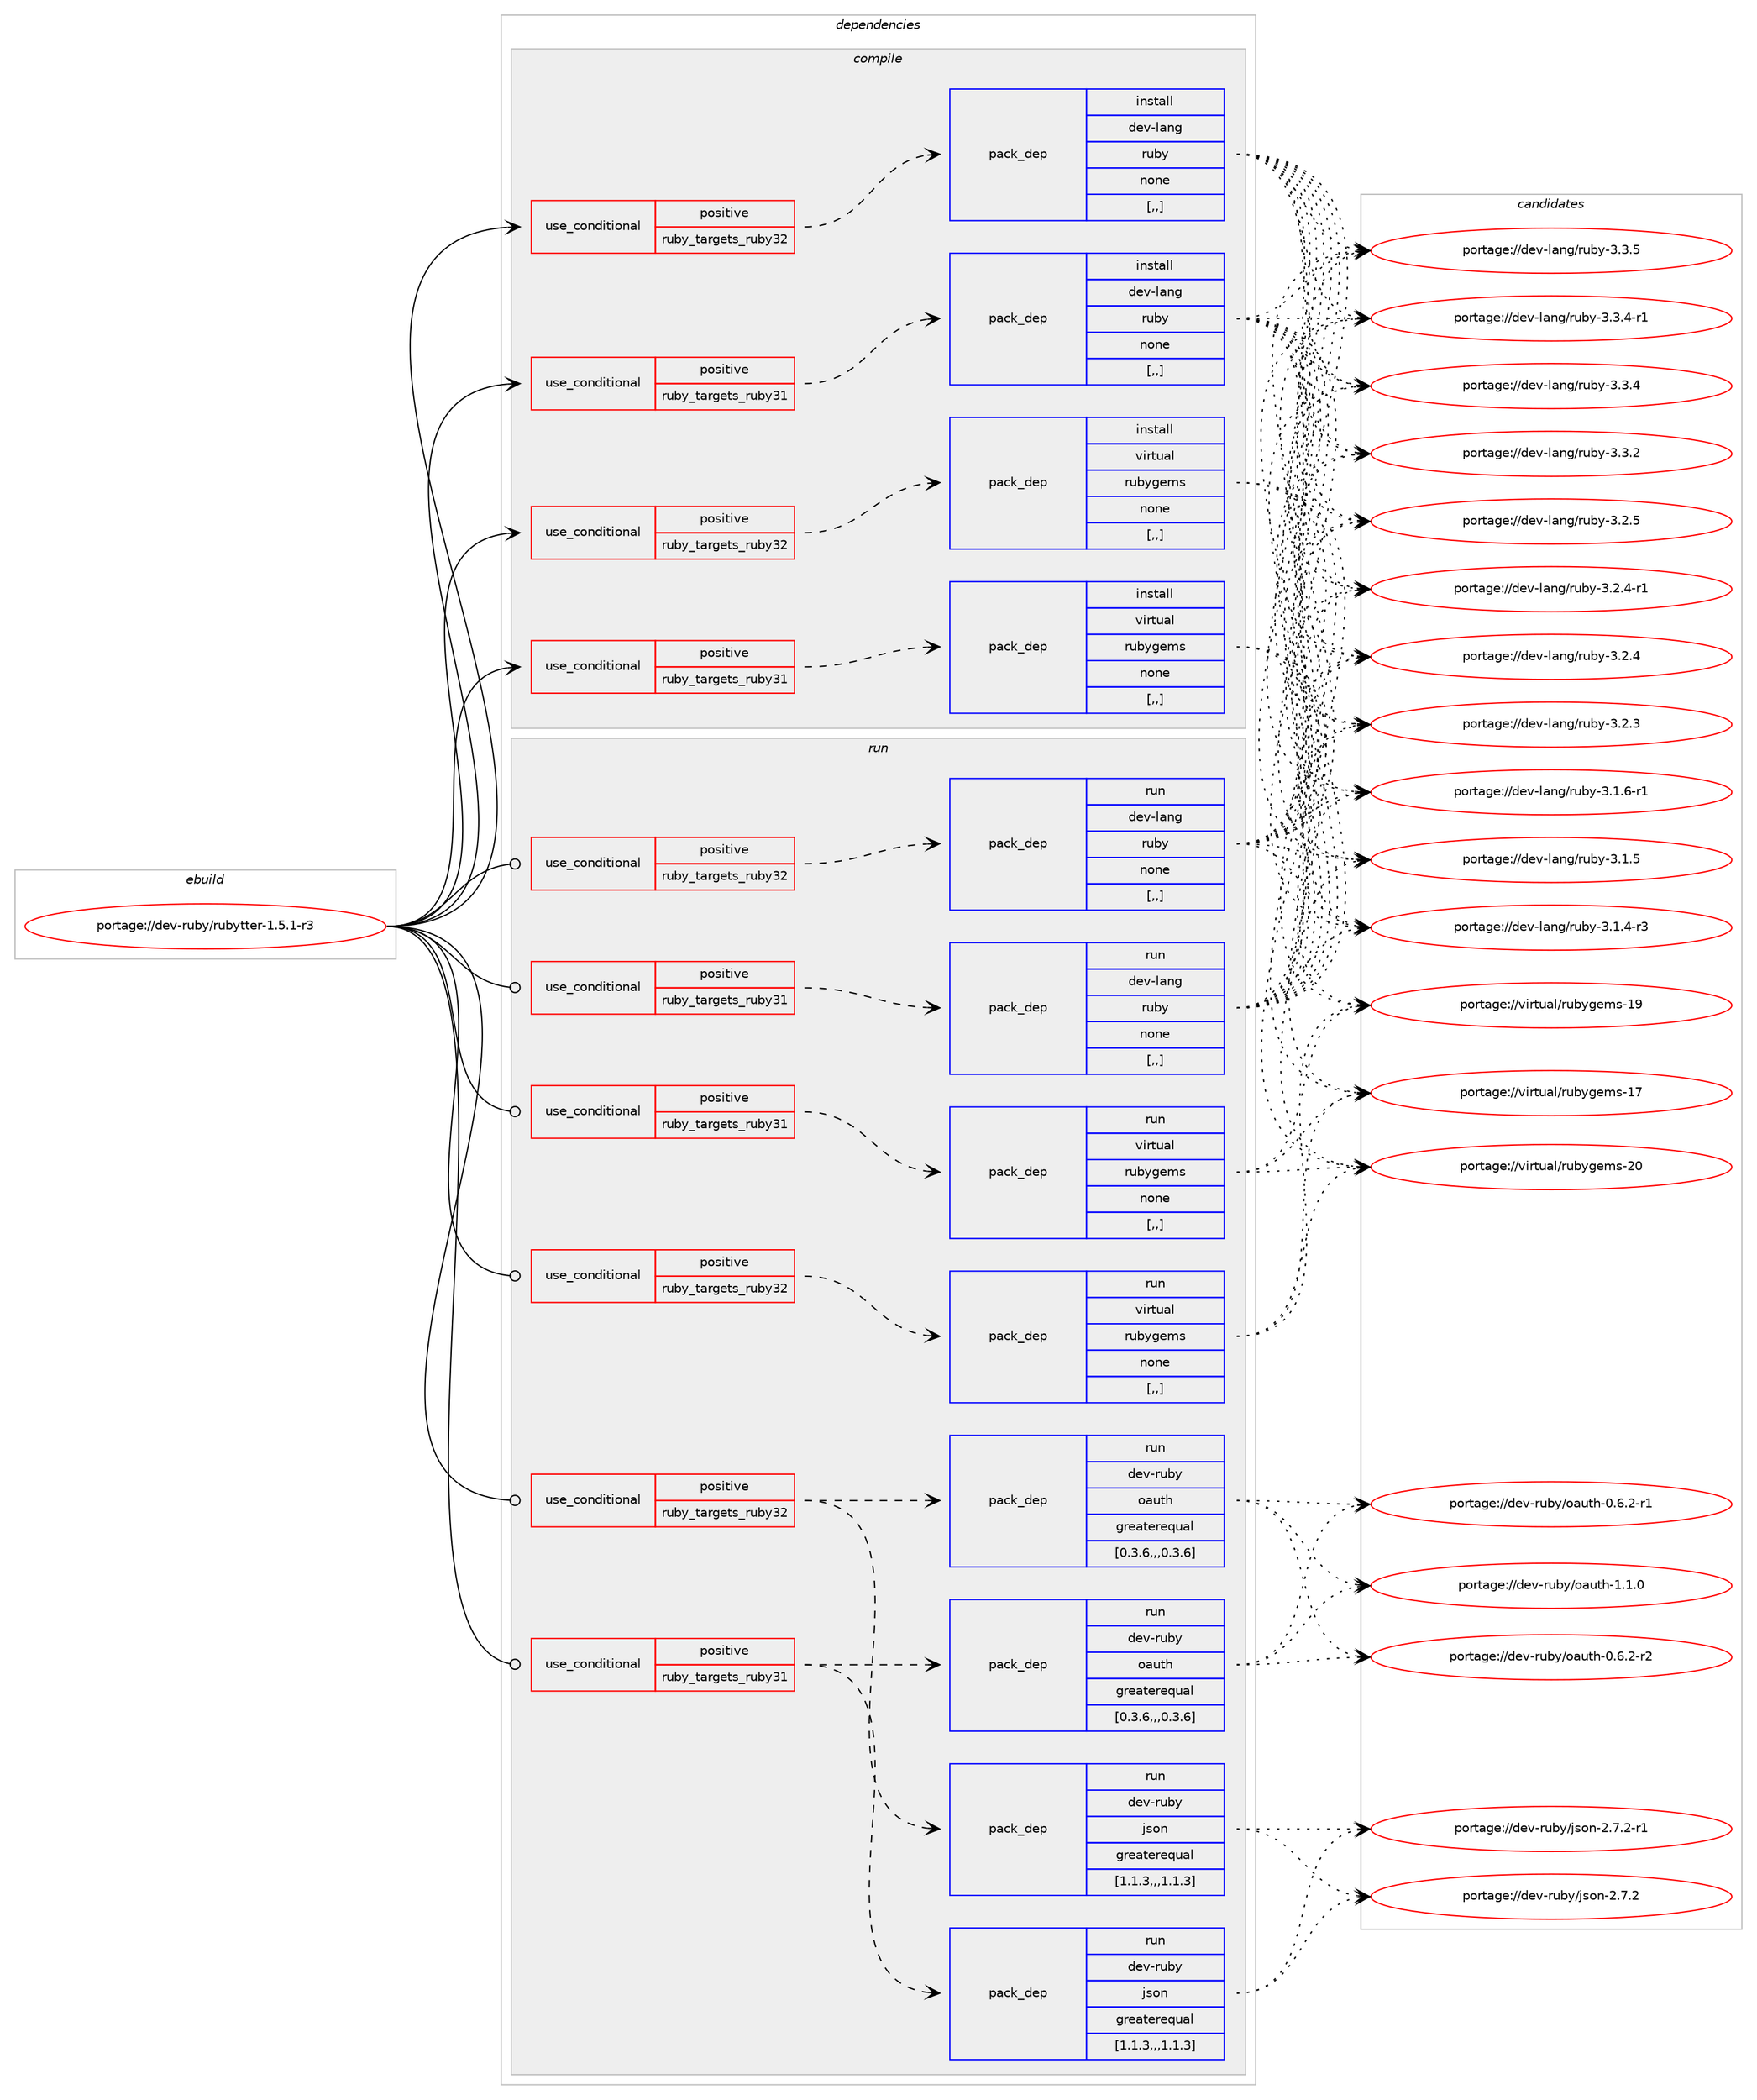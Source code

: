 digraph prolog {

# *************
# Graph options
# *************

newrank=true;
concentrate=true;
compound=true;
graph [rankdir=LR,fontname=Helvetica,fontsize=10,ranksep=1.5];#, ranksep=2.5, nodesep=0.2];
edge  [arrowhead=vee];
node  [fontname=Helvetica,fontsize=10];

# **********
# The ebuild
# **********

subgraph cluster_leftcol {
color=gray;
label=<<i>ebuild</i>>;
id [label="portage://dev-ruby/rubytter-1.5.1-r3", color=red, width=4, href="../dev-ruby/rubytter-1.5.1-r3.svg"];
}

# ****************
# The dependencies
# ****************

subgraph cluster_midcol {
color=gray;
label=<<i>dependencies</i>>;
subgraph cluster_compile {
fillcolor="#eeeeee";
style=filled;
label=<<i>compile</i>>;
subgraph cond187233 {
dependency698527 [label=<<TABLE BORDER="0" CELLBORDER="1" CELLSPACING="0" CELLPADDING="4"><TR><TD ROWSPAN="3" CELLPADDING="10">use_conditional</TD></TR><TR><TD>positive</TD></TR><TR><TD>ruby_targets_ruby31</TD></TR></TABLE>>, shape=none, color=red];
subgraph pack506316 {
dependency698528 [label=<<TABLE BORDER="0" CELLBORDER="1" CELLSPACING="0" CELLPADDING="4" WIDTH="220"><TR><TD ROWSPAN="6" CELLPADDING="30">pack_dep</TD></TR><TR><TD WIDTH="110">install</TD></TR><TR><TD>dev-lang</TD></TR><TR><TD>ruby</TD></TR><TR><TD>none</TD></TR><TR><TD>[,,]</TD></TR></TABLE>>, shape=none, color=blue];
}
dependency698527:e -> dependency698528:w [weight=20,style="dashed",arrowhead="vee"];
}
id:e -> dependency698527:w [weight=20,style="solid",arrowhead="vee"];
subgraph cond187234 {
dependency698529 [label=<<TABLE BORDER="0" CELLBORDER="1" CELLSPACING="0" CELLPADDING="4"><TR><TD ROWSPAN="3" CELLPADDING="10">use_conditional</TD></TR><TR><TD>positive</TD></TR><TR><TD>ruby_targets_ruby31</TD></TR></TABLE>>, shape=none, color=red];
subgraph pack506317 {
dependency698530 [label=<<TABLE BORDER="0" CELLBORDER="1" CELLSPACING="0" CELLPADDING="4" WIDTH="220"><TR><TD ROWSPAN="6" CELLPADDING="30">pack_dep</TD></TR><TR><TD WIDTH="110">install</TD></TR><TR><TD>virtual</TD></TR><TR><TD>rubygems</TD></TR><TR><TD>none</TD></TR><TR><TD>[,,]</TD></TR></TABLE>>, shape=none, color=blue];
}
dependency698529:e -> dependency698530:w [weight=20,style="dashed",arrowhead="vee"];
}
id:e -> dependency698529:w [weight=20,style="solid",arrowhead="vee"];
subgraph cond187235 {
dependency698531 [label=<<TABLE BORDER="0" CELLBORDER="1" CELLSPACING="0" CELLPADDING="4"><TR><TD ROWSPAN="3" CELLPADDING="10">use_conditional</TD></TR><TR><TD>positive</TD></TR><TR><TD>ruby_targets_ruby32</TD></TR></TABLE>>, shape=none, color=red];
subgraph pack506318 {
dependency698532 [label=<<TABLE BORDER="0" CELLBORDER="1" CELLSPACING="0" CELLPADDING="4" WIDTH="220"><TR><TD ROWSPAN="6" CELLPADDING="30">pack_dep</TD></TR><TR><TD WIDTH="110">install</TD></TR><TR><TD>dev-lang</TD></TR><TR><TD>ruby</TD></TR><TR><TD>none</TD></TR><TR><TD>[,,]</TD></TR></TABLE>>, shape=none, color=blue];
}
dependency698531:e -> dependency698532:w [weight=20,style="dashed",arrowhead="vee"];
}
id:e -> dependency698531:w [weight=20,style="solid",arrowhead="vee"];
subgraph cond187236 {
dependency698533 [label=<<TABLE BORDER="0" CELLBORDER="1" CELLSPACING="0" CELLPADDING="4"><TR><TD ROWSPAN="3" CELLPADDING="10">use_conditional</TD></TR><TR><TD>positive</TD></TR><TR><TD>ruby_targets_ruby32</TD></TR></TABLE>>, shape=none, color=red];
subgraph pack506319 {
dependency698534 [label=<<TABLE BORDER="0" CELLBORDER="1" CELLSPACING="0" CELLPADDING="4" WIDTH="220"><TR><TD ROWSPAN="6" CELLPADDING="30">pack_dep</TD></TR><TR><TD WIDTH="110">install</TD></TR><TR><TD>virtual</TD></TR><TR><TD>rubygems</TD></TR><TR><TD>none</TD></TR><TR><TD>[,,]</TD></TR></TABLE>>, shape=none, color=blue];
}
dependency698533:e -> dependency698534:w [weight=20,style="dashed",arrowhead="vee"];
}
id:e -> dependency698533:w [weight=20,style="solid",arrowhead="vee"];
}
subgraph cluster_compileandrun {
fillcolor="#eeeeee";
style=filled;
label=<<i>compile and run</i>>;
}
subgraph cluster_run {
fillcolor="#eeeeee";
style=filled;
label=<<i>run</i>>;
subgraph cond187237 {
dependency698535 [label=<<TABLE BORDER="0" CELLBORDER="1" CELLSPACING="0" CELLPADDING="4"><TR><TD ROWSPAN="3" CELLPADDING="10">use_conditional</TD></TR><TR><TD>positive</TD></TR><TR><TD>ruby_targets_ruby31</TD></TR></TABLE>>, shape=none, color=red];
subgraph pack506320 {
dependency698536 [label=<<TABLE BORDER="0" CELLBORDER="1" CELLSPACING="0" CELLPADDING="4" WIDTH="220"><TR><TD ROWSPAN="6" CELLPADDING="30">pack_dep</TD></TR><TR><TD WIDTH="110">run</TD></TR><TR><TD>dev-lang</TD></TR><TR><TD>ruby</TD></TR><TR><TD>none</TD></TR><TR><TD>[,,]</TD></TR></TABLE>>, shape=none, color=blue];
}
dependency698535:e -> dependency698536:w [weight=20,style="dashed",arrowhead="vee"];
}
id:e -> dependency698535:w [weight=20,style="solid",arrowhead="odot"];
subgraph cond187238 {
dependency698537 [label=<<TABLE BORDER="0" CELLBORDER="1" CELLSPACING="0" CELLPADDING="4"><TR><TD ROWSPAN="3" CELLPADDING="10">use_conditional</TD></TR><TR><TD>positive</TD></TR><TR><TD>ruby_targets_ruby31</TD></TR></TABLE>>, shape=none, color=red];
subgraph pack506321 {
dependency698538 [label=<<TABLE BORDER="0" CELLBORDER="1" CELLSPACING="0" CELLPADDING="4" WIDTH="220"><TR><TD ROWSPAN="6" CELLPADDING="30">pack_dep</TD></TR><TR><TD WIDTH="110">run</TD></TR><TR><TD>dev-ruby</TD></TR><TR><TD>json</TD></TR><TR><TD>greaterequal</TD></TR><TR><TD>[1.1.3,,,1.1.3]</TD></TR></TABLE>>, shape=none, color=blue];
}
dependency698537:e -> dependency698538:w [weight=20,style="dashed",arrowhead="vee"];
subgraph pack506322 {
dependency698539 [label=<<TABLE BORDER="0" CELLBORDER="1" CELLSPACING="0" CELLPADDING="4" WIDTH="220"><TR><TD ROWSPAN="6" CELLPADDING="30">pack_dep</TD></TR><TR><TD WIDTH="110">run</TD></TR><TR><TD>dev-ruby</TD></TR><TR><TD>oauth</TD></TR><TR><TD>greaterequal</TD></TR><TR><TD>[0.3.6,,,0.3.6]</TD></TR></TABLE>>, shape=none, color=blue];
}
dependency698537:e -> dependency698539:w [weight=20,style="dashed",arrowhead="vee"];
}
id:e -> dependency698537:w [weight=20,style="solid",arrowhead="odot"];
subgraph cond187239 {
dependency698540 [label=<<TABLE BORDER="0" CELLBORDER="1" CELLSPACING="0" CELLPADDING="4"><TR><TD ROWSPAN="3" CELLPADDING="10">use_conditional</TD></TR><TR><TD>positive</TD></TR><TR><TD>ruby_targets_ruby31</TD></TR></TABLE>>, shape=none, color=red];
subgraph pack506323 {
dependency698541 [label=<<TABLE BORDER="0" CELLBORDER="1" CELLSPACING="0" CELLPADDING="4" WIDTH="220"><TR><TD ROWSPAN="6" CELLPADDING="30">pack_dep</TD></TR><TR><TD WIDTH="110">run</TD></TR><TR><TD>virtual</TD></TR><TR><TD>rubygems</TD></TR><TR><TD>none</TD></TR><TR><TD>[,,]</TD></TR></TABLE>>, shape=none, color=blue];
}
dependency698540:e -> dependency698541:w [weight=20,style="dashed",arrowhead="vee"];
}
id:e -> dependency698540:w [weight=20,style="solid",arrowhead="odot"];
subgraph cond187240 {
dependency698542 [label=<<TABLE BORDER="0" CELLBORDER="1" CELLSPACING="0" CELLPADDING="4"><TR><TD ROWSPAN="3" CELLPADDING="10">use_conditional</TD></TR><TR><TD>positive</TD></TR><TR><TD>ruby_targets_ruby32</TD></TR></TABLE>>, shape=none, color=red];
subgraph pack506324 {
dependency698543 [label=<<TABLE BORDER="0" CELLBORDER="1" CELLSPACING="0" CELLPADDING="4" WIDTH="220"><TR><TD ROWSPAN="6" CELLPADDING="30">pack_dep</TD></TR><TR><TD WIDTH="110">run</TD></TR><TR><TD>dev-lang</TD></TR><TR><TD>ruby</TD></TR><TR><TD>none</TD></TR><TR><TD>[,,]</TD></TR></TABLE>>, shape=none, color=blue];
}
dependency698542:e -> dependency698543:w [weight=20,style="dashed",arrowhead="vee"];
}
id:e -> dependency698542:w [weight=20,style="solid",arrowhead="odot"];
subgraph cond187241 {
dependency698544 [label=<<TABLE BORDER="0" CELLBORDER="1" CELLSPACING="0" CELLPADDING="4"><TR><TD ROWSPAN="3" CELLPADDING="10">use_conditional</TD></TR><TR><TD>positive</TD></TR><TR><TD>ruby_targets_ruby32</TD></TR></TABLE>>, shape=none, color=red];
subgraph pack506325 {
dependency698545 [label=<<TABLE BORDER="0" CELLBORDER="1" CELLSPACING="0" CELLPADDING="4" WIDTH="220"><TR><TD ROWSPAN="6" CELLPADDING="30">pack_dep</TD></TR><TR><TD WIDTH="110">run</TD></TR><TR><TD>dev-ruby</TD></TR><TR><TD>json</TD></TR><TR><TD>greaterequal</TD></TR><TR><TD>[1.1.3,,,1.1.3]</TD></TR></TABLE>>, shape=none, color=blue];
}
dependency698544:e -> dependency698545:w [weight=20,style="dashed",arrowhead="vee"];
subgraph pack506326 {
dependency698546 [label=<<TABLE BORDER="0" CELLBORDER="1" CELLSPACING="0" CELLPADDING="4" WIDTH="220"><TR><TD ROWSPAN="6" CELLPADDING="30">pack_dep</TD></TR><TR><TD WIDTH="110">run</TD></TR><TR><TD>dev-ruby</TD></TR><TR><TD>oauth</TD></TR><TR><TD>greaterequal</TD></TR><TR><TD>[0.3.6,,,0.3.6]</TD></TR></TABLE>>, shape=none, color=blue];
}
dependency698544:e -> dependency698546:w [weight=20,style="dashed",arrowhead="vee"];
}
id:e -> dependency698544:w [weight=20,style="solid",arrowhead="odot"];
subgraph cond187242 {
dependency698547 [label=<<TABLE BORDER="0" CELLBORDER="1" CELLSPACING="0" CELLPADDING="4"><TR><TD ROWSPAN="3" CELLPADDING="10">use_conditional</TD></TR><TR><TD>positive</TD></TR><TR><TD>ruby_targets_ruby32</TD></TR></TABLE>>, shape=none, color=red];
subgraph pack506327 {
dependency698548 [label=<<TABLE BORDER="0" CELLBORDER="1" CELLSPACING="0" CELLPADDING="4" WIDTH="220"><TR><TD ROWSPAN="6" CELLPADDING="30">pack_dep</TD></TR><TR><TD WIDTH="110">run</TD></TR><TR><TD>virtual</TD></TR><TR><TD>rubygems</TD></TR><TR><TD>none</TD></TR><TR><TD>[,,]</TD></TR></TABLE>>, shape=none, color=blue];
}
dependency698547:e -> dependency698548:w [weight=20,style="dashed",arrowhead="vee"];
}
id:e -> dependency698547:w [weight=20,style="solid",arrowhead="odot"];
}
}

# **************
# The candidates
# **************

subgraph cluster_choices {
rank=same;
color=gray;
label=<<i>candidates</i>>;

subgraph choice506316 {
color=black;
nodesep=1;
choice10010111845108971101034711411798121455146514653 [label="portage://dev-lang/ruby-3.3.5", color=red, width=4,href="../dev-lang/ruby-3.3.5.svg"];
choice100101118451089711010347114117981214551465146524511449 [label="portage://dev-lang/ruby-3.3.4-r1", color=red, width=4,href="../dev-lang/ruby-3.3.4-r1.svg"];
choice10010111845108971101034711411798121455146514652 [label="portage://dev-lang/ruby-3.3.4", color=red, width=4,href="../dev-lang/ruby-3.3.4.svg"];
choice10010111845108971101034711411798121455146514650 [label="portage://dev-lang/ruby-3.3.2", color=red, width=4,href="../dev-lang/ruby-3.3.2.svg"];
choice10010111845108971101034711411798121455146504653 [label="portage://dev-lang/ruby-3.2.5", color=red, width=4,href="../dev-lang/ruby-3.2.5.svg"];
choice100101118451089711010347114117981214551465046524511449 [label="portage://dev-lang/ruby-3.2.4-r1", color=red, width=4,href="../dev-lang/ruby-3.2.4-r1.svg"];
choice10010111845108971101034711411798121455146504652 [label="portage://dev-lang/ruby-3.2.4", color=red, width=4,href="../dev-lang/ruby-3.2.4.svg"];
choice10010111845108971101034711411798121455146504651 [label="portage://dev-lang/ruby-3.2.3", color=red, width=4,href="../dev-lang/ruby-3.2.3.svg"];
choice100101118451089711010347114117981214551464946544511449 [label="portage://dev-lang/ruby-3.1.6-r1", color=red, width=4,href="../dev-lang/ruby-3.1.6-r1.svg"];
choice10010111845108971101034711411798121455146494653 [label="portage://dev-lang/ruby-3.1.5", color=red, width=4,href="../dev-lang/ruby-3.1.5.svg"];
choice100101118451089711010347114117981214551464946524511451 [label="portage://dev-lang/ruby-3.1.4-r3", color=red, width=4,href="../dev-lang/ruby-3.1.4-r3.svg"];
dependency698528:e -> choice10010111845108971101034711411798121455146514653:w [style=dotted,weight="100"];
dependency698528:e -> choice100101118451089711010347114117981214551465146524511449:w [style=dotted,weight="100"];
dependency698528:e -> choice10010111845108971101034711411798121455146514652:w [style=dotted,weight="100"];
dependency698528:e -> choice10010111845108971101034711411798121455146514650:w [style=dotted,weight="100"];
dependency698528:e -> choice10010111845108971101034711411798121455146504653:w [style=dotted,weight="100"];
dependency698528:e -> choice100101118451089711010347114117981214551465046524511449:w [style=dotted,weight="100"];
dependency698528:e -> choice10010111845108971101034711411798121455146504652:w [style=dotted,weight="100"];
dependency698528:e -> choice10010111845108971101034711411798121455146504651:w [style=dotted,weight="100"];
dependency698528:e -> choice100101118451089711010347114117981214551464946544511449:w [style=dotted,weight="100"];
dependency698528:e -> choice10010111845108971101034711411798121455146494653:w [style=dotted,weight="100"];
dependency698528:e -> choice100101118451089711010347114117981214551464946524511451:w [style=dotted,weight="100"];
}
subgraph choice506317 {
color=black;
nodesep=1;
choice118105114116117971084711411798121103101109115455048 [label="portage://virtual/rubygems-20", color=red, width=4,href="../virtual/rubygems-20.svg"];
choice118105114116117971084711411798121103101109115454957 [label="portage://virtual/rubygems-19", color=red, width=4,href="../virtual/rubygems-19.svg"];
choice118105114116117971084711411798121103101109115454955 [label="portage://virtual/rubygems-17", color=red, width=4,href="../virtual/rubygems-17.svg"];
dependency698530:e -> choice118105114116117971084711411798121103101109115455048:w [style=dotted,weight="100"];
dependency698530:e -> choice118105114116117971084711411798121103101109115454957:w [style=dotted,weight="100"];
dependency698530:e -> choice118105114116117971084711411798121103101109115454955:w [style=dotted,weight="100"];
}
subgraph choice506318 {
color=black;
nodesep=1;
choice10010111845108971101034711411798121455146514653 [label="portage://dev-lang/ruby-3.3.5", color=red, width=4,href="../dev-lang/ruby-3.3.5.svg"];
choice100101118451089711010347114117981214551465146524511449 [label="portage://dev-lang/ruby-3.3.4-r1", color=red, width=4,href="../dev-lang/ruby-3.3.4-r1.svg"];
choice10010111845108971101034711411798121455146514652 [label="portage://dev-lang/ruby-3.3.4", color=red, width=4,href="../dev-lang/ruby-3.3.4.svg"];
choice10010111845108971101034711411798121455146514650 [label="portage://dev-lang/ruby-3.3.2", color=red, width=4,href="../dev-lang/ruby-3.3.2.svg"];
choice10010111845108971101034711411798121455146504653 [label="portage://dev-lang/ruby-3.2.5", color=red, width=4,href="../dev-lang/ruby-3.2.5.svg"];
choice100101118451089711010347114117981214551465046524511449 [label="portage://dev-lang/ruby-3.2.4-r1", color=red, width=4,href="../dev-lang/ruby-3.2.4-r1.svg"];
choice10010111845108971101034711411798121455146504652 [label="portage://dev-lang/ruby-3.2.4", color=red, width=4,href="../dev-lang/ruby-3.2.4.svg"];
choice10010111845108971101034711411798121455146504651 [label="portage://dev-lang/ruby-3.2.3", color=red, width=4,href="../dev-lang/ruby-3.2.3.svg"];
choice100101118451089711010347114117981214551464946544511449 [label="portage://dev-lang/ruby-3.1.6-r1", color=red, width=4,href="../dev-lang/ruby-3.1.6-r1.svg"];
choice10010111845108971101034711411798121455146494653 [label="portage://dev-lang/ruby-3.1.5", color=red, width=4,href="../dev-lang/ruby-3.1.5.svg"];
choice100101118451089711010347114117981214551464946524511451 [label="portage://dev-lang/ruby-3.1.4-r3", color=red, width=4,href="../dev-lang/ruby-3.1.4-r3.svg"];
dependency698532:e -> choice10010111845108971101034711411798121455146514653:w [style=dotted,weight="100"];
dependency698532:e -> choice100101118451089711010347114117981214551465146524511449:w [style=dotted,weight="100"];
dependency698532:e -> choice10010111845108971101034711411798121455146514652:w [style=dotted,weight="100"];
dependency698532:e -> choice10010111845108971101034711411798121455146514650:w [style=dotted,weight="100"];
dependency698532:e -> choice10010111845108971101034711411798121455146504653:w [style=dotted,weight="100"];
dependency698532:e -> choice100101118451089711010347114117981214551465046524511449:w [style=dotted,weight="100"];
dependency698532:e -> choice10010111845108971101034711411798121455146504652:w [style=dotted,weight="100"];
dependency698532:e -> choice10010111845108971101034711411798121455146504651:w [style=dotted,weight="100"];
dependency698532:e -> choice100101118451089711010347114117981214551464946544511449:w [style=dotted,weight="100"];
dependency698532:e -> choice10010111845108971101034711411798121455146494653:w [style=dotted,weight="100"];
dependency698532:e -> choice100101118451089711010347114117981214551464946524511451:w [style=dotted,weight="100"];
}
subgraph choice506319 {
color=black;
nodesep=1;
choice118105114116117971084711411798121103101109115455048 [label="portage://virtual/rubygems-20", color=red, width=4,href="../virtual/rubygems-20.svg"];
choice118105114116117971084711411798121103101109115454957 [label="portage://virtual/rubygems-19", color=red, width=4,href="../virtual/rubygems-19.svg"];
choice118105114116117971084711411798121103101109115454955 [label="portage://virtual/rubygems-17", color=red, width=4,href="../virtual/rubygems-17.svg"];
dependency698534:e -> choice118105114116117971084711411798121103101109115455048:w [style=dotted,weight="100"];
dependency698534:e -> choice118105114116117971084711411798121103101109115454957:w [style=dotted,weight="100"];
dependency698534:e -> choice118105114116117971084711411798121103101109115454955:w [style=dotted,weight="100"];
}
subgraph choice506320 {
color=black;
nodesep=1;
choice10010111845108971101034711411798121455146514653 [label="portage://dev-lang/ruby-3.3.5", color=red, width=4,href="../dev-lang/ruby-3.3.5.svg"];
choice100101118451089711010347114117981214551465146524511449 [label="portage://dev-lang/ruby-3.3.4-r1", color=red, width=4,href="../dev-lang/ruby-3.3.4-r1.svg"];
choice10010111845108971101034711411798121455146514652 [label="portage://dev-lang/ruby-3.3.4", color=red, width=4,href="../dev-lang/ruby-3.3.4.svg"];
choice10010111845108971101034711411798121455146514650 [label="portage://dev-lang/ruby-3.3.2", color=red, width=4,href="../dev-lang/ruby-3.3.2.svg"];
choice10010111845108971101034711411798121455146504653 [label="portage://dev-lang/ruby-3.2.5", color=red, width=4,href="../dev-lang/ruby-3.2.5.svg"];
choice100101118451089711010347114117981214551465046524511449 [label="portage://dev-lang/ruby-3.2.4-r1", color=red, width=4,href="../dev-lang/ruby-3.2.4-r1.svg"];
choice10010111845108971101034711411798121455146504652 [label="portage://dev-lang/ruby-3.2.4", color=red, width=4,href="../dev-lang/ruby-3.2.4.svg"];
choice10010111845108971101034711411798121455146504651 [label="portage://dev-lang/ruby-3.2.3", color=red, width=4,href="../dev-lang/ruby-3.2.3.svg"];
choice100101118451089711010347114117981214551464946544511449 [label="portage://dev-lang/ruby-3.1.6-r1", color=red, width=4,href="../dev-lang/ruby-3.1.6-r1.svg"];
choice10010111845108971101034711411798121455146494653 [label="portage://dev-lang/ruby-3.1.5", color=red, width=4,href="../dev-lang/ruby-3.1.5.svg"];
choice100101118451089711010347114117981214551464946524511451 [label="portage://dev-lang/ruby-3.1.4-r3", color=red, width=4,href="../dev-lang/ruby-3.1.4-r3.svg"];
dependency698536:e -> choice10010111845108971101034711411798121455146514653:w [style=dotted,weight="100"];
dependency698536:e -> choice100101118451089711010347114117981214551465146524511449:w [style=dotted,weight="100"];
dependency698536:e -> choice10010111845108971101034711411798121455146514652:w [style=dotted,weight="100"];
dependency698536:e -> choice10010111845108971101034711411798121455146514650:w [style=dotted,weight="100"];
dependency698536:e -> choice10010111845108971101034711411798121455146504653:w [style=dotted,weight="100"];
dependency698536:e -> choice100101118451089711010347114117981214551465046524511449:w [style=dotted,weight="100"];
dependency698536:e -> choice10010111845108971101034711411798121455146504652:w [style=dotted,weight="100"];
dependency698536:e -> choice10010111845108971101034711411798121455146504651:w [style=dotted,weight="100"];
dependency698536:e -> choice100101118451089711010347114117981214551464946544511449:w [style=dotted,weight="100"];
dependency698536:e -> choice10010111845108971101034711411798121455146494653:w [style=dotted,weight="100"];
dependency698536:e -> choice100101118451089711010347114117981214551464946524511451:w [style=dotted,weight="100"];
}
subgraph choice506321 {
color=black;
nodesep=1;
choice1001011184511411798121471061151111104550465546504511449 [label="portage://dev-ruby/json-2.7.2-r1", color=red, width=4,href="../dev-ruby/json-2.7.2-r1.svg"];
choice100101118451141179812147106115111110455046554650 [label="portage://dev-ruby/json-2.7.2", color=red, width=4,href="../dev-ruby/json-2.7.2.svg"];
dependency698538:e -> choice1001011184511411798121471061151111104550465546504511449:w [style=dotted,weight="100"];
dependency698538:e -> choice100101118451141179812147106115111110455046554650:w [style=dotted,weight="100"];
}
subgraph choice506322 {
color=black;
nodesep=1;
choice10010111845114117981214711197117116104454946494648 [label="portage://dev-ruby/oauth-1.1.0", color=red, width=4,href="../dev-ruby/oauth-1.1.0.svg"];
choice100101118451141179812147111971171161044548465446504511450 [label="portage://dev-ruby/oauth-0.6.2-r2", color=red, width=4,href="../dev-ruby/oauth-0.6.2-r2.svg"];
choice100101118451141179812147111971171161044548465446504511449 [label="portage://dev-ruby/oauth-0.6.2-r1", color=red, width=4,href="../dev-ruby/oauth-0.6.2-r1.svg"];
dependency698539:e -> choice10010111845114117981214711197117116104454946494648:w [style=dotted,weight="100"];
dependency698539:e -> choice100101118451141179812147111971171161044548465446504511450:w [style=dotted,weight="100"];
dependency698539:e -> choice100101118451141179812147111971171161044548465446504511449:w [style=dotted,weight="100"];
}
subgraph choice506323 {
color=black;
nodesep=1;
choice118105114116117971084711411798121103101109115455048 [label="portage://virtual/rubygems-20", color=red, width=4,href="../virtual/rubygems-20.svg"];
choice118105114116117971084711411798121103101109115454957 [label="portage://virtual/rubygems-19", color=red, width=4,href="../virtual/rubygems-19.svg"];
choice118105114116117971084711411798121103101109115454955 [label="portage://virtual/rubygems-17", color=red, width=4,href="../virtual/rubygems-17.svg"];
dependency698541:e -> choice118105114116117971084711411798121103101109115455048:w [style=dotted,weight="100"];
dependency698541:e -> choice118105114116117971084711411798121103101109115454957:w [style=dotted,weight="100"];
dependency698541:e -> choice118105114116117971084711411798121103101109115454955:w [style=dotted,weight="100"];
}
subgraph choice506324 {
color=black;
nodesep=1;
choice10010111845108971101034711411798121455146514653 [label="portage://dev-lang/ruby-3.3.5", color=red, width=4,href="../dev-lang/ruby-3.3.5.svg"];
choice100101118451089711010347114117981214551465146524511449 [label="portage://dev-lang/ruby-3.3.4-r1", color=red, width=4,href="../dev-lang/ruby-3.3.4-r1.svg"];
choice10010111845108971101034711411798121455146514652 [label="portage://dev-lang/ruby-3.3.4", color=red, width=4,href="../dev-lang/ruby-3.3.4.svg"];
choice10010111845108971101034711411798121455146514650 [label="portage://dev-lang/ruby-3.3.2", color=red, width=4,href="../dev-lang/ruby-3.3.2.svg"];
choice10010111845108971101034711411798121455146504653 [label="portage://dev-lang/ruby-3.2.5", color=red, width=4,href="../dev-lang/ruby-3.2.5.svg"];
choice100101118451089711010347114117981214551465046524511449 [label="portage://dev-lang/ruby-3.2.4-r1", color=red, width=4,href="../dev-lang/ruby-3.2.4-r1.svg"];
choice10010111845108971101034711411798121455146504652 [label="portage://dev-lang/ruby-3.2.4", color=red, width=4,href="../dev-lang/ruby-3.2.4.svg"];
choice10010111845108971101034711411798121455146504651 [label="portage://dev-lang/ruby-3.2.3", color=red, width=4,href="../dev-lang/ruby-3.2.3.svg"];
choice100101118451089711010347114117981214551464946544511449 [label="portage://dev-lang/ruby-3.1.6-r1", color=red, width=4,href="../dev-lang/ruby-3.1.6-r1.svg"];
choice10010111845108971101034711411798121455146494653 [label="portage://dev-lang/ruby-3.1.5", color=red, width=4,href="../dev-lang/ruby-3.1.5.svg"];
choice100101118451089711010347114117981214551464946524511451 [label="portage://dev-lang/ruby-3.1.4-r3", color=red, width=4,href="../dev-lang/ruby-3.1.4-r3.svg"];
dependency698543:e -> choice10010111845108971101034711411798121455146514653:w [style=dotted,weight="100"];
dependency698543:e -> choice100101118451089711010347114117981214551465146524511449:w [style=dotted,weight="100"];
dependency698543:e -> choice10010111845108971101034711411798121455146514652:w [style=dotted,weight="100"];
dependency698543:e -> choice10010111845108971101034711411798121455146514650:w [style=dotted,weight="100"];
dependency698543:e -> choice10010111845108971101034711411798121455146504653:w [style=dotted,weight="100"];
dependency698543:e -> choice100101118451089711010347114117981214551465046524511449:w [style=dotted,weight="100"];
dependency698543:e -> choice10010111845108971101034711411798121455146504652:w [style=dotted,weight="100"];
dependency698543:e -> choice10010111845108971101034711411798121455146504651:w [style=dotted,weight="100"];
dependency698543:e -> choice100101118451089711010347114117981214551464946544511449:w [style=dotted,weight="100"];
dependency698543:e -> choice10010111845108971101034711411798121455146494653:w [style=dotted,weight="100"];
dependency698543:e -> choice100101118451089711010347114117981214551464946524511451:w [style=dotted,weight="100"];
}
subgraph choice506325 {
color=black;
nodesep=1;
choice1001011184511411798121471061151111104550465546504511449 [label="portage://dev-ruby/json-2.7.2-r1", color=red, width=4,href="../dev-ruby/json-2.7.2-r1.svg"];
choice100101118451141179812147106115111110455046554650 [label="portage://dev-ruby/json-2.7.2", color=red, width=4,href="../dev-ruby/json-2.7.2.svg"];
dependency698545:e -> choice1001011184511411798121471061151111104550465546504511449:w [style=dotted,weight="100"];
dependency698545:e -> choice100101118451141179812147106115111110455046554650:w [style=dotted,weight="100"];
}
subgraph choice506326 {
color=black;
nodesep=1;
choice10010111845114117981214711197117116104454946494648 [label="portage://dev-ruby/oauth-1.1.0", color=red, width=4,href="../dev-ruby/oauth-1.1.0.svg"];
choice100101118451141179812147111971171161044548465446504511450 [label="portage://dev-ruby/oauth-0.6.2-r2", color=red, width=4,href="../dev-ruby/oauth-0.6.2-r2.svg"];
choice100101118451141179812147111971171161044548465446504511449 [label="portage://dev-ruby/oauth-0.6.2-r1", color=red, width=4,href="../dev-ruby/oauth-0.6.2-r1.svg"];
dependency698546:e -> choice10010111845114117981214711197117116104454946494648:w [style=dotted,weight="100"];
dependency698546:e -> choice100101118451141179812147111971171161044548465446504511450:w [style=dotted,weight="100"];
dependency698546:e -> choice100101118451141179812147111971171161044548465446504511449:w [style=dotted,weight="100"];
}
subgraph choice506327 {
color=black;
nodesep=1;
choice118105114116117971084711411798121103101109115455048 [label="portage://virtual/rubygems-20", color=red, width=4,href="../virtual/rubygems-20.svg"];
choice118105114116117971084711411798121103101109115454957 [label="portage://virtual/rubygems-19", color=red, width=4,href="../virtual/rubygems-19.svg"];
choice118105114116117971084711411798121103101109115454955 [label="portage://virtual/rubygems-17", color=red, width=4,href="../virtual/rubygems-17.svg"];
dependency698548:e -> choice118105114116117971084711411798121103101109115455048:w [style=dotted,weight="100"];
dependency698548:e -> choice118105114116117971084711411798121103101109115454957:w [style=dotted,weight="100"];
dependency698548:e -> choice118105114116117971084711411798121103101109115454955:w [style=dotted,weight="100"];
}
}

}
